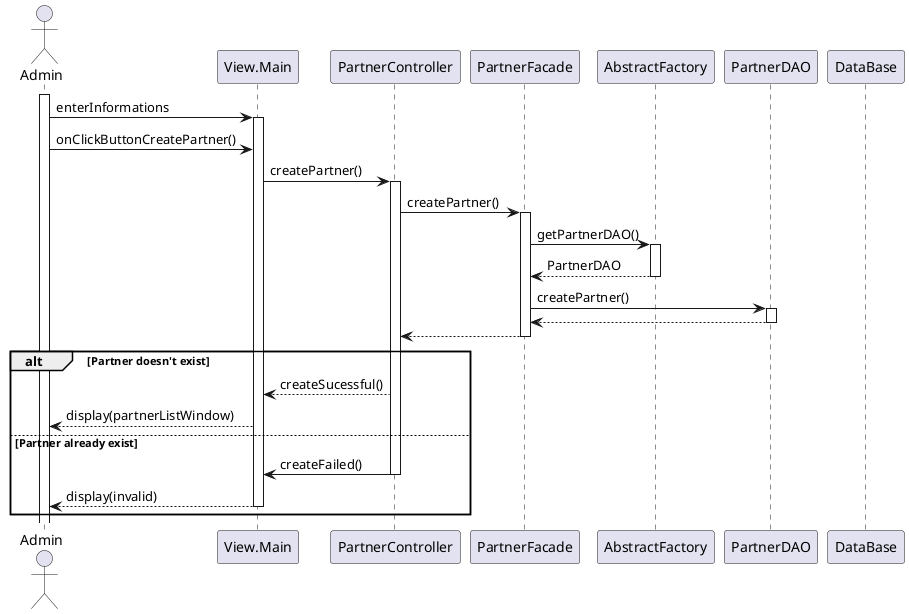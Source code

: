 @startuml <Create partner>
skinparam responseMessageBelowArrow true

actor Admin
participant View.Main
participant PartnerController
participant PartnerFacade
participant AbstractFactory
participant PartnerDAO
participant DataBase

activate Admin

Admin -> View.Main++: enterInformations
Admin -> View.Main: onClickButtonCreatePartner()
View.Main -> PartnerController++: createPartner()
PartnerController -> PartnerFacade++: createPartner()
PartnerFacade -> AbstractFactory++: getPartnerDAO()
return PartnerDAO
PartnerFacade -> PartnerDAO++: createPartner()
return
return

alt Partner doesn't exist
    PartnerController --> View.Main: createSucessful()
    View.Main --> Admin: display(partnerListWindow)
else Partner already exist
    PartnerController -> View.Main--: createFailed()
    View.Main --> Admin--: display(invalid)
end

@enduml

== small ==

@startuml <Update Partner>
skinparam responseMessageBelowArrow true

actor Admin
participant View.Main
participant PartnerController
participant PartnerFacade
participant AbstractFactory
participant PartnerDAO
participant DataBase

activate Admin

Admin -> View.Main++: enterInformations
Admin -> View.Main: onClickButtonUpdatePartner()
View.Main -> PartnerController++: updatePartner()
PartnerController -> PartnerFacade++: updatePartner()
PartnerFacade -> AbstractFactory++: getPartnerDAO()
return PartnerDAO
PartnerFacade -> PartnerDAO++: updatePartnerDAO()
return
return

alt Partner already exist
    PartnerController --> View.Main: updateSucessful()
    View.Main --> Admin: display(partnerListWindow)
else Partner doesn't exist
    PartnerController -> View.Main--: updateFailed()
    View.Main --> Admin--: display(invalid)
end

@enduml

== small ==

@startuml <Delete partner>
skinparam responseMessageBelowArrow true

actor Admin
participant View.Main
participant PartnerController
participant PartnerFacade
participant AbstractFactory
participant PartnerDAO
participant DataBase

activate Admin

Admin -> View.Main++: onClickButtonDeletePartner()
View.Main -> PartnerController++: deletePartner()
PartnerController -> PartnerFacade++: deletePartner()
PartnerFacade -> AbstractFactory++: getPartnerDAO()
return PartnerDAO
PartnerFacade -> PartnerDAO++: deletePartnerDAO()
return
return

alt Partner already exist
    PartnerController --> View.Main: deleteSucessful()
    View.Main --> Admin: display(partnerListWindow)
else Partner doesn't exist
    PartnerController -> View.Main--: deleteFailed()
    View.Main --> Admin--: display(invalid)
end

@enduml
